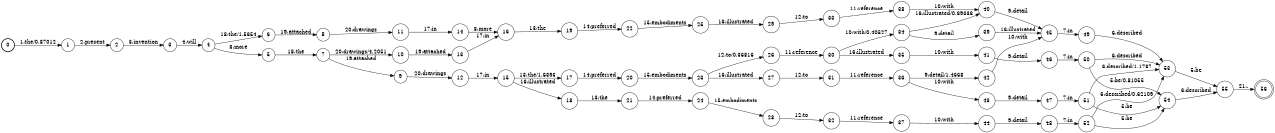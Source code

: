 digraph FST {
rankdir = LR;
size = "8.5,11";
label = "";
center = 1;
orientation = Portrait;
ranksep = "0.4";
nodesep = "0.25";
0 [label = "0", shape = circle, style = bold, fontsize = 14]
	0 -> 1 [label = "1:the/0.87012", fontsize = 14];
1 [label = "1", shape = circle, style = solid, fontsize = 14]
	1 -> 2 [label = "2:present", fontsize = 14];
2 [label = "2", shape = circle, style = solid, fontsize = 14]
	2 -> 3 [label = "3:invention", fontsize = 14];
3 [label = "3", shape = circle, style = solid, fontsize = 14]
	3 -> 4 [label = "4:will", fontsize = 14];
4 [label = "4", shape = circle, style = solid, fontsize = 14]
	4 -> 6 [label = "18:the/1.5654", fontsize = 14];
	4 -> 5 [label = "8:more", fontsize = 14];
5 [label = "5", shape = circle, style = solid, fontsize = 14]
	5 -> 7 [label = "18:the", fontsize = 14];
6 [label = "6", shape = circle, style = solid, fontsize = 14]
	6 -> 8 [label = "19:attached", fontsize = 14];
7 [label = "7", shape = circle, style = solid, fontsize = 14]
	7 -> 9 [label = "19:attached", fontsize = 14];
	7 -> 10 [label = "20:drawings/4.2051", fontsize = 14];
8 [label = "8", shape = circle, style = solid, fontsize = 14]
	8 -> 11 [label = "20:drawings", fontsize = 14];
9 [label = "9", shape = circle, style = solid, fontsize = 14]
	9 -> 12 [label = "20:drawings", fontsize = 14];
10 [label = "10", shape = circle, style = solid, fontsize = 14]
	10 -> 13 [label = "19:attached", fontsize = 14];
11 [label = "11", shape = circle, style = solid, fontsize = 14]
	11 -> 14 [label = "17:in", fontsize = 14];
12 [label = "12", shape = circle, style = solid, fontsize = 14]
	12 -> 15 [label = "17:in", fontsize = 14];
13 [label = "13", shape = circle, style = solid, fontsize = 14]
	13 -> 16 [label = "17:in", fontsize = 14];
14 [label = "14", shape = circle, style = solid, fontsize = 14]
	14 -> 16 [label = "8:more", fontsize = 14];
15 [label = "15", shape = circle, style = solid, fontsize = 14]
	15 -> 17 [label = "13:the/1.6396", fontsize = 14];
	15 -> 18 [label = "16:illustrated", fontsize = 14];
16 [label = "16", shape = circle, style = solid, fontsize = 14]
	16 -> 19 [label = "13:the", fontsize = 14];
17 [label = "17", shape = circle, style = solid, fontsize = 14]
	17 -> 20 [label = "14:preferred", fontsize = 14];
18 [label = "18", shape = circle, style = solid, fontsize = 14]
	18 -> 21 [label = "13:the", fontsize = 14];
19 [label = "19", shape = circle, style = solid, fontsize = 14]
	19 -> 22 [label = "14:preferred", fontsize = 14];
20 [label = "20", shape = circle, style = solid, fontsize = 14]
	20 -> 23 [label = "15:embodiments", fontsize = 14];
21 [label = "21", shape = circle, style = solid, fontsize = 14]
	21 -> 24 [label = "14:preferred", fontsize = 14];
22 [label = "22", shape = circle, style = solid, fontsize = 14]
	22 -> 25 [label = "15:embodiments", fontsize = 14];
23 [label = "23", shape = circle, style = solid, fontsize = 14]
	23 -> 26 [label = "12:to/0.36816", fontsize = 14];
	23 -> 27 [label = "16:illustrated", fontsize = 14];
24 [label = "24", shape = circle, style = solid, fontsize = 14]
	24 -> 28 [label = "15:embodiments", fontsize = 14];
25 [label = "25", shape = circle, style = solid, fontsize = 14]
	25 -> 29 [label = "16:illustrated", fontsize = 14];
26 [label = "26", shape = circle, style = solid, fontsize = 14]
	26 -> 30 [label = "11:reference", fontsize = 14];
27 [label = "27", shape = circle, style = solid, fontsize = 14]
	27 -> 31 [label = "12:to", fontsize = 14];
28 [label = "28", shape = circle, style = solid, fontsize = 14]
	28 -> 32 [label = "12:to", fontsize = 14];
29 [label = "29", shape = circle, style = solid, fontsize = 14]
	29 -> 33 [label = "12:to", fontsize = 14];
30 [label = "30", shape = circle, style = solid, fontsize = 14]
	30 -> 34 [label = "10:with/0.40527", fontsize = 14];
	30 -> 35 [label = "16:illustrated", fontsize = 14];
31 [label = "31", shape = circle, style = solid, fontsize = 14]
	31 -> 36 [label = "11:reference", fontsize = 14];
32 [label = "32", shape = circle, style = solid, fontsize = 14]
	32 -> 37 [label = "11:reference", fontsize = 14];
33 [label = "33", shape = circle, style = solid, fontsize = 14]
	33 -> 38 [label = "11:reference", fontsize = 14];
34 [label = "34", shape = circle, style = solid, fontsize = 14]
	34 -> 39 [label = "9:detail", fontsize = 14];
	34 -> 40 [label = "16:illustrated/0.69336", fontsize = 14];
35 [label = "35", shape = circle, style = solid, fontsize = 14]
	35 -> 41 [label = "10:with", fontsize = 14];
36 [label = "36", shape = circle, style = solid, fontsize = 14]
	36 -> 42 [label = "9:detail/1.4668", fontsize = 14];
	36 -> 43 [label = "10:with", fontsize = 14];
37 [label = "37", shape = circle, style = solid, fontsize = 14]
	37 -> 44 [label = "10:with", fontsize = 14];
38 [label = "38", shape = circle, style = solid, fontsize = 14]
	38 -> 40 [label = "10:with", fontsize = 14];
39 [label = "39", shape = circle, style = solid, fontsize = 14]
	39 -> 45 [label = "16:illustrated", fontsize = 14];
40 [label = "40", shape = circle, style = solid, fontsize = 14]
	40 -> 45 [label = "9:detail", fontsize = 14];
41 [label = "41", shape = circle, style = solid, fontsize = 14]
	41 -> 46 [label = "9:detail", fontsize = 14];
42 [label = "42", shape = circle, style = solid, fontsize = 14]
	42 -> 45 [label = "10:with", fontsize = 14];
43 [label = "43", shape = circle, style = solid, fontsize = 14]
	43 -> 47 [label = "9:detail", fontsize = 14];
44 [label = "44", shape = circle, style = solid, fontsize = 14]
	44 -> 48 [label = "9:detail", fontsize = 14];
45 [label = "45", shape = circle, style = solid, fontsize = 14]
	45 -> 49 [label = "7:in", fontsize = 14];
46 [label = "46", shape = circle, style = solid, fontsize = 14]
	46 -> 50 [label = "7:in", fontsize = 14];
47 [label = "47", shape = circle, style = solid, fontsize = 14]
	47 -> 51 [label = "7:in", fontsize = 14];
48 [label = "48", shape = circle, style = solid, fontsize = 14]
	48 -> 52 [label = "7:in", fontsize = 14];
49 [label = "49", shape = circle, style = solid, fontsize = 14]
	49 -> 53 [label = "6:described", fontsize = 14];
50 [label = "50", shape = circle, style = solid, fontsize = 14]
	50 -> 54 [label = "5:be/0.81055", fontsize = 14];
	50 -> 53 [label = "6:described", fontsize = 14];
51 [label = "51", shape = circle, style = solid, fontsize = 14]
	51 -> 54 [label = "5:be", fontsize = 14];
	51 -> 53 [label = "6:described/1.1787", fontsize = 14];
52 [label = "52", shape = circle, style = solid, fontsize = 14]
	52 -> 54 [label = "5:be", fontsize = 14];
	52 -> 53 [label = "6:described/0.62109", fontsize = 14];
53 [label = "53", shape = circle, style = solid, fontsize = 14]
	53 -> 55 [label = "5:be", fontsize = 14];
54 [label = "54", shape = circle, style = solid, fontsize = 14]
	54 -> 55 [label = "6:described", fontsize = 14];
55 [label = "55", shape = circle, style = solid, fontsize = 14]
	55 -> 56 [label = "21:.", fontsize = 14];
56 [label = "56", shape = doublecircle, style = solid, fontsize = 14]
}

